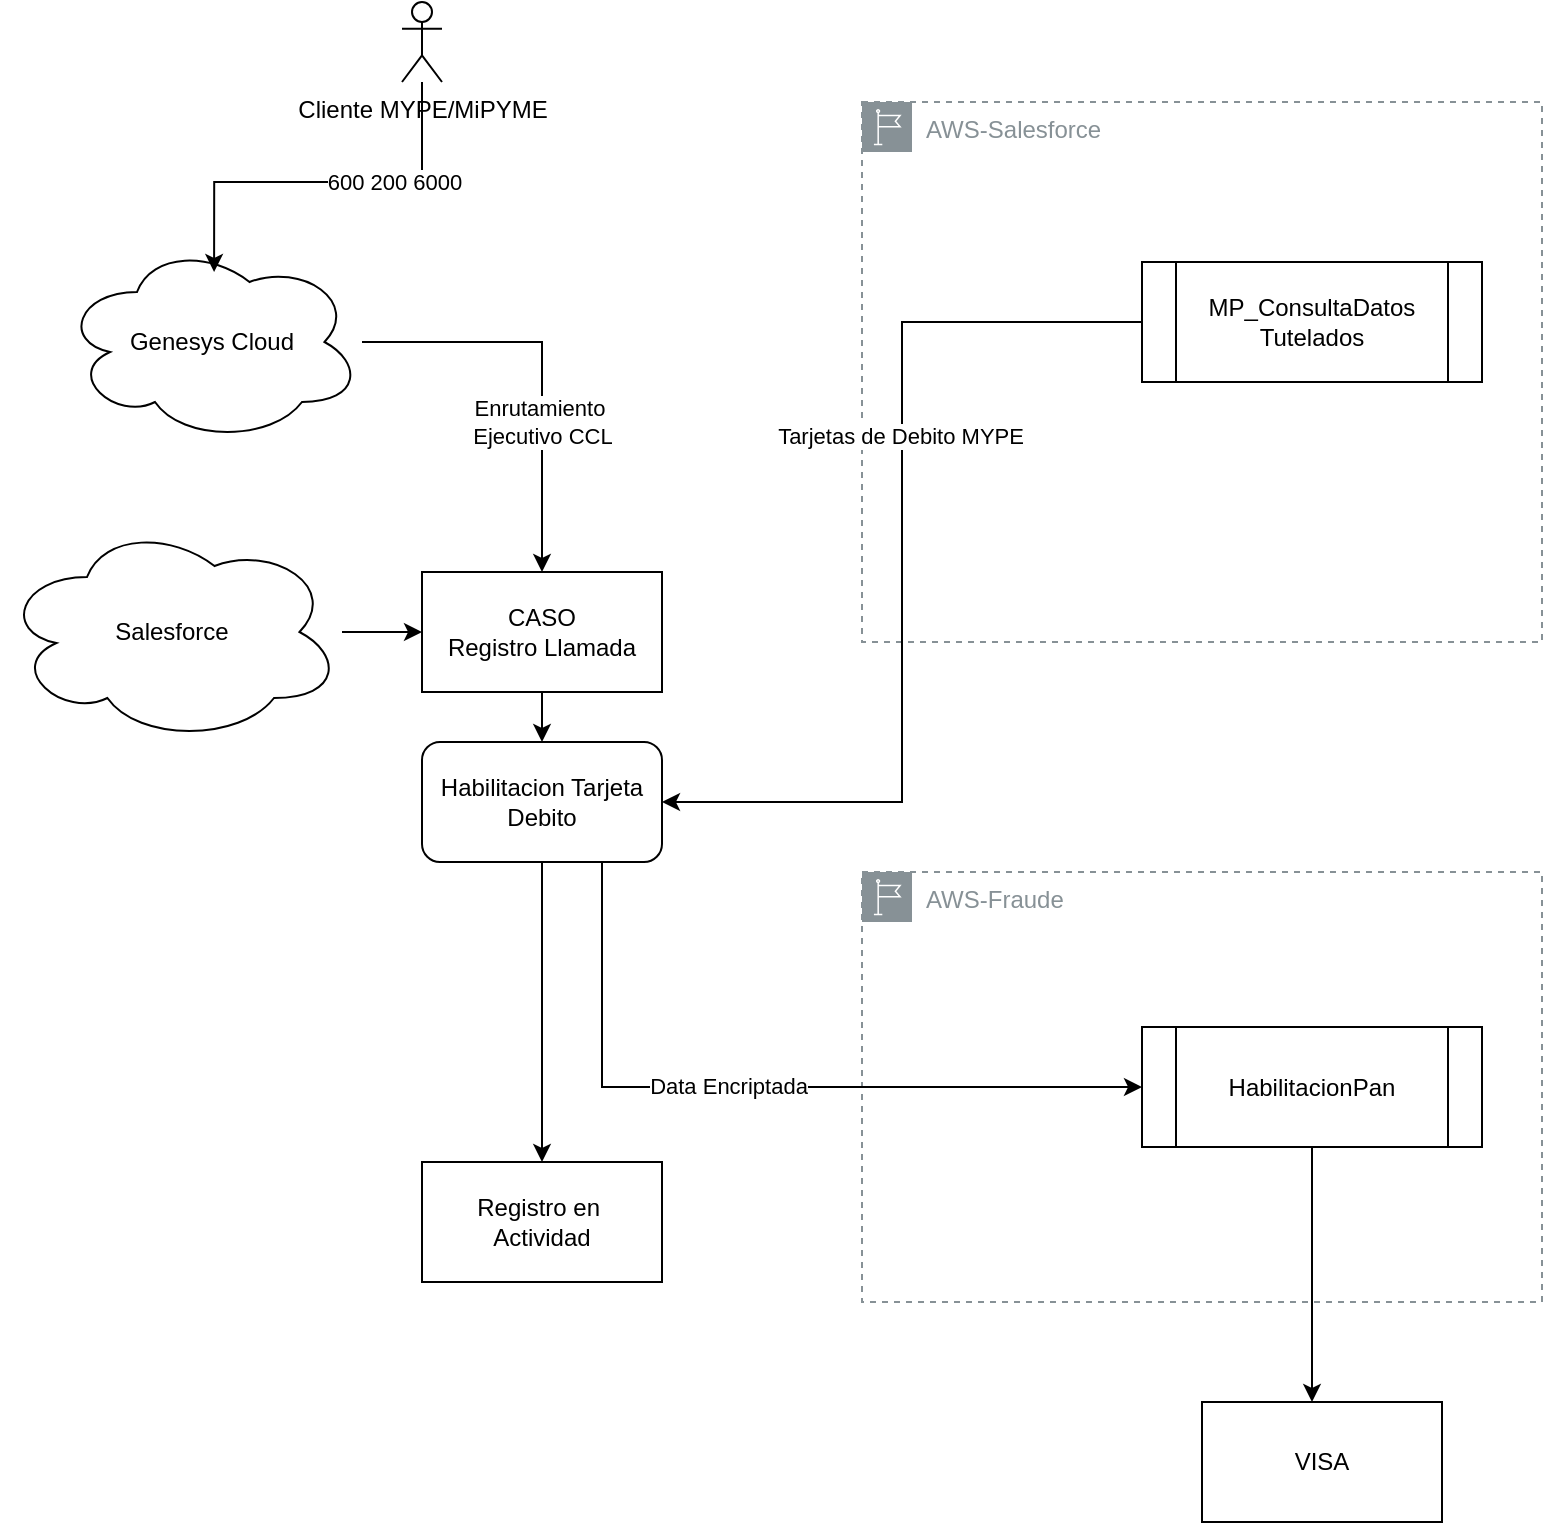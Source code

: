 <mxfile version="27.0.9">
  <diagram name="Página-1" id="vIDUQFeoSDeRVG10jzTN">
    <mxGraphModel dx="1426" dy="743" grid="1" gridSize="10" guides="1" tooltips="1" connect="1" arrows="1" fold="1" page="1" pageScale="1" pageWidth="827" pageHeight="1169" math="0" shadow="0">
      <root>
        <mxCell id="0" />
        <mxCell id="1" parent="0" />
        <mxCell id="T3G7Gpj-b3C-Uhta2bSN-20" value="AWS-Salesforce" style="sketch=0;outlineConnect=0;gradientColor=none;html=1;whiteSpace=wrap;fontSize=12;fontStyle=0;shape=mxgraph.aws4.group;grIcon=mxgraph.aws4.group_region;strokeColor=#879196;fillColor=none;verticalAlign=top;align=left;spacingLeft=30;fontColor=#879196;dashed=1;" vertex="1" parent="1">
          <mxGeometry x="460" y="70" width="340" height="270" as="geometry" />
        </mxCell>
        <mxCell id="T3G7Gpj-b3C-Uhta2bSN-18" style="edgeStyle=orthogonalEdgeStyle;rounded=0;orthogonalLoop=1;jettySize=auto;html=1;entryX=1;entryY=0.5;entryDx=0;entryDy=0;" edge="1" parent="1" source="T3G7Gpj-b3C-Uhta2bSN-1" target="T3G7Gpj-b3C-Uhta2bSN-15">
          <mxGeometry relative="1" as="geometry" />
        </mxCell>
        <mxCell id="T3G7Gpj-b3C-Uhta2bSN-19" value="Tarjetas de Debito MYPE" style="edgeLabel;html=1;align=center;verticalAlign=middle;resizable=0;points=[];" vertex="1" connectable="0" parent="T3G7Gpj-b3C-Uhta2bSN-18">
          <mxGeometry x="-0.263" y="-1" relative="1" as="geometry">
            <mxPoint as="offset" />
          </mxGeometry>
        </mxCell>
        <mxCell id="T3G7Gpj-b3C-Uhta2bSN-1" value="MP_ConsultaDatos&lt;div&gt;Tutelados&lt;/div&gt;" style="shape=process;whiteSpace=wrap;html=1;backgroundOutline=1;" vertex="1" parent="1">
          <mxGeometry x="600" y="150" width="170" height="60" as="geometry" />
        </mxCell>
        <mxCell id="T3G7Gpj-b3C-Uhta2bSN-10" style="edgeStyle=orthogonalEdgeStyle;rounded=0;orthogonalLoop=1;jettySize=auto;html=1;" edge="1" parent="1" source="T3G7Gpj-b3C-Uhta2bSN-2" target="T3G7Gpj-b3C-Uhta2bSN-3">
          <mxGeometry relative="1" as="geometry" />
        </mxCell>
        <mxCell id="T3G7Gpj-b3C-Uhta2bSN-2" value="Salesforce" style="ellipse;shape=cloud;whiteSpace=wrap;html=1;" vertex="1" parent="1">
          <mxGeometry x="30" y="280" width="170" height="110" as="geometry" />
        </mxCell>
        <mxCell id="T3G7Gpj-b3C-Uhta2bSN-16" style="edgeStyle=orthogonalEdgeStyle;rounded=0;orthogonalLoop=1;jettySize=auto;html=1;entryX=0.5;entryY=0;entryDx=0;entryDy=0;" edge="1" parent="1" source="T3G7Gpj-b3C-Uhta2bSN-3" target="T3G7Gpj-b3C-Uhta2bSN-15">
          <mxGeometry relative="1" as="geometry" />
        </mxCell>
        <mxCell id="T3G7Gpj-b3C-Uhta2bSN-3" value="CASO&lt;div&gt;Registro Llamada&lt;/div&gt;" style="rounded=0;whiteSpace=wrap;html=1;" vertex="1" parent="1">
          <mxGeometry x="240" y="305" width="120" height="60" as="geometry" />
        </mxCell>
        <mxCell id="T3G7Gpj-b3C-Uhta2bSN-5" style="edgeStyle=orthogonalEdgeStyle;rounded=0;orthogonalLoop=1;jettySize=auto;html=1;" edge="1" parent="1" source="T3G7Gpj-b3C-Uhta2bSN-4" target="T3G7Gpj-b3C-Uhta2bSN-3">
          <mxGeometry relative="1" as="geometry" />
        </mxCell>
        <mxCell id="T3G7Gpj-b3C-Uhta2bSN-6" value="Enrutamiento&amp;nbsp;&lt;div&gt;Ejecutivo CCL&lt;/div&gt;" style="edgeLabel;html=1;align=center;verticalAlign=middle;resizable=0;points=[];" vertex="1" connectable="0" parent="T3G7Gpj-b3C-Uhta2bSN-5">
          <mxGeometry x="-0.525" relative="1" as="geometry">
            <mxPoint x="41" y="40" as="offset" />
          </mxGeometry>
        </mxCell>
        <mxCell id="T3G7Gpj-b3C-Uhta2bSN-4" value="Genesys Cloud" style="ellipse;shape=cloud;whiteSpace=wrap;html=1;" vertex="1" parent="1">
          <mxGeometry x="60" y="140" width="150" height="100" as="geometry" />
        </mxCell>
        <mxCell id="T3G7Gpj-b3C-Uhta2bSN-12" style="edgeStyle=orthogonalEdgeStyle;rounded=0;orthogonalLoop=1;jettySize=auto;html=1;entryX=0.507;entryY=0.15;entryDx=0;entryDy=0;entryPerimeter=0;" edge="1" parent="1" source="T3G7Gpj-b3C-Uhta2bSN-11" target="T3G7Gpj-b3C-Uhta2bSN-4">
          <mxGeometry relative="1" as="geometry">
            <Array as="points">
              <mxPoint x="240" y="110" />
              <mxPoint x="136" y="110" />
            </Array>
          </mxGeometry>
        </mxCell>
        <mxCell id="T3G7Gpj-b3C-Uhta2bSN-14" value="600 200 6000" style="edgeLabel;html=1;align=center;verticalAlign=middle;resizable=0;points=[];" vertex="1" connectable="0" parent="T3G7Gpj-b3C-Uhta2bSN-12">
          <mxGeometry x="-0.354" relative="1" as="geometry">
            <mxPoint as="offset" />
          </mxGeometry>
        </mxCell>
        <mxCell id="T3G7Gpj-b3C-Uhta2bSN-11" value="Cliente MYPE/MiPYME" style="shape=umlActor;verticalLabelPosition=bottom;verticalAlign=top;html=1;outlineConnect=0;" vertex="1" parent="1">
          <mxGeometry x="230" y="20" width="20" height="40" as="geometry" />
        </mxCell>
        <mxCell id="T3G7Gpj-b3C-Uhta2bSN-15" value="Habilitacion Tarjeta Debito" style="rounded=1;whiteSpace=wrap;html=1;" vertex="1" parent="1">
          <mxGeometry x="240" y="390" width="120" height="60" as="geometry" />
        </mxCell>
        <mxCell id="T3G7Gpj-b3C-Uhta2bSN-21" value="AWS-Fraude" style="sketch=0;outlineConnect=0;gradientColor=none;html=1;whiteSpace=wrap;fontSize=12;fontStyle=0;shape=mxgraph.aws4.group;grIcon=mxgraph.aws4.group_region;strokeColor=#879196;fillColor=none;verticalAlign=top;align=left;spacingLeft=30;fontColor=#879196;dashed=1;" vertex="1" parent="1">
          <mxGeometry x="460" y="455" width="340" height="215" as="geometry" />
        </mxCell>
        <mxCell id="T3G7Gpj-b3C-Uhta2bSN-23" style="edgeStyle=orthogonalEdgeStyle;rounded=0;orthogonalLoop=1;jettySize=auto;html=1;" edge="1" parent="1" source="T3G7Gpj-b3C-Uhta2bSN-22">
          <mxGeometry relative="1" as="geometry">
            <mxPoint x="685" y="720" as="targetPoint" />
          </mxGeometry>
        </mxCell>
        <mxCell id="T3G7Gpj-b3C-Uhta2bSN-29" style="edgeStyle=orthogonalEdgeStyle;rounded=0;orthogonalLoop=1;jettySize=auto;html=1;entryX=0.75;entryY=1;entryDx=0;entryDy=0;strokeColor=default;endArrow=none;startFill=1;startArrow=classic;" edge="1" parent="1" source="T3G7Gpj-b3C-Uhta2bSN-22" target="T3G7Gpj-b3C-Uhta2bSN-15">
          <mxGeometry relative="1" as="geometry" />
        </mxCell>
        <mxCell id="T3G7Gpj-b3C-Uhta2bSN-30" value="Data Encriptada" style="edgeLabel;html=1;align=center;verticalAlign=middle;resizable=0;points=[];" vertex="1" connectable="0" parent="T3G7Gpj-b3C-Uhta2bSN-29">
          <mxGeometry x="0.082" y="-1" relative="1" as="geometry">
            <mxPoint as="offset" />
          </mxGeometry>
        </mxCell>
        <mxCell id="T3G7Gpj-b3C-Uhta2bSN-22" value="HabilitacionPan" style="shape=process;whiteSpace=wrap;html=1;backgroundOutline=1;" vertex="1" parent="1">
          <mxGeometry x="600" y="532.5" width="170" height="60" as="geometry" />
        </mxCell>
        <mxCell id="T3G7Gpj-b3C-Uhta2bSN-24" value="VISA" style="rounded=0;whiteSpace=wrap;html=1;" vertex="1" parent="1">
          <mxGeometry x="630" y="720" width="120" height="60" as="geometry" />
        </mxCell>
        <mxCell id="T3G7Gpj-b3C-Uhta2bSN-34" value="" style="edgeStyle=orthogonalEdgeStyle;rounded=0;orthogonalLoop=1;jettySize=auto;html=1;" edge="1" parent="1" source="T3G7Gpj-b3C-Uhta2bSN-15" target="T3G7Gpj-b3C-Uhta2bSN-33">
          <mxGeometry relative="1" as="geometry">
            <mxPoint x="300" y="640" as="targetPoint" />
            <mxPoint x="300" y="450" as="sourcePoint" />
          </mxGeometry>
        </mxCell>
        <mxCell id="T3G7Gpj-b3C-Uhta2bSN-33" value="Registro en&amp;nbsp;&lt;div&gt;Actividad&lt;/div&gt;" style="rounded=0;whiteSpace=wrap;html=1;" vertex="1" parent="1">
          <mxGeometry x="240" y="600" width="120" height="60" as="geometry" />
        </mxCell>
      </root>
    </mxGraphModel>
  </diagram>
</mxfile>
